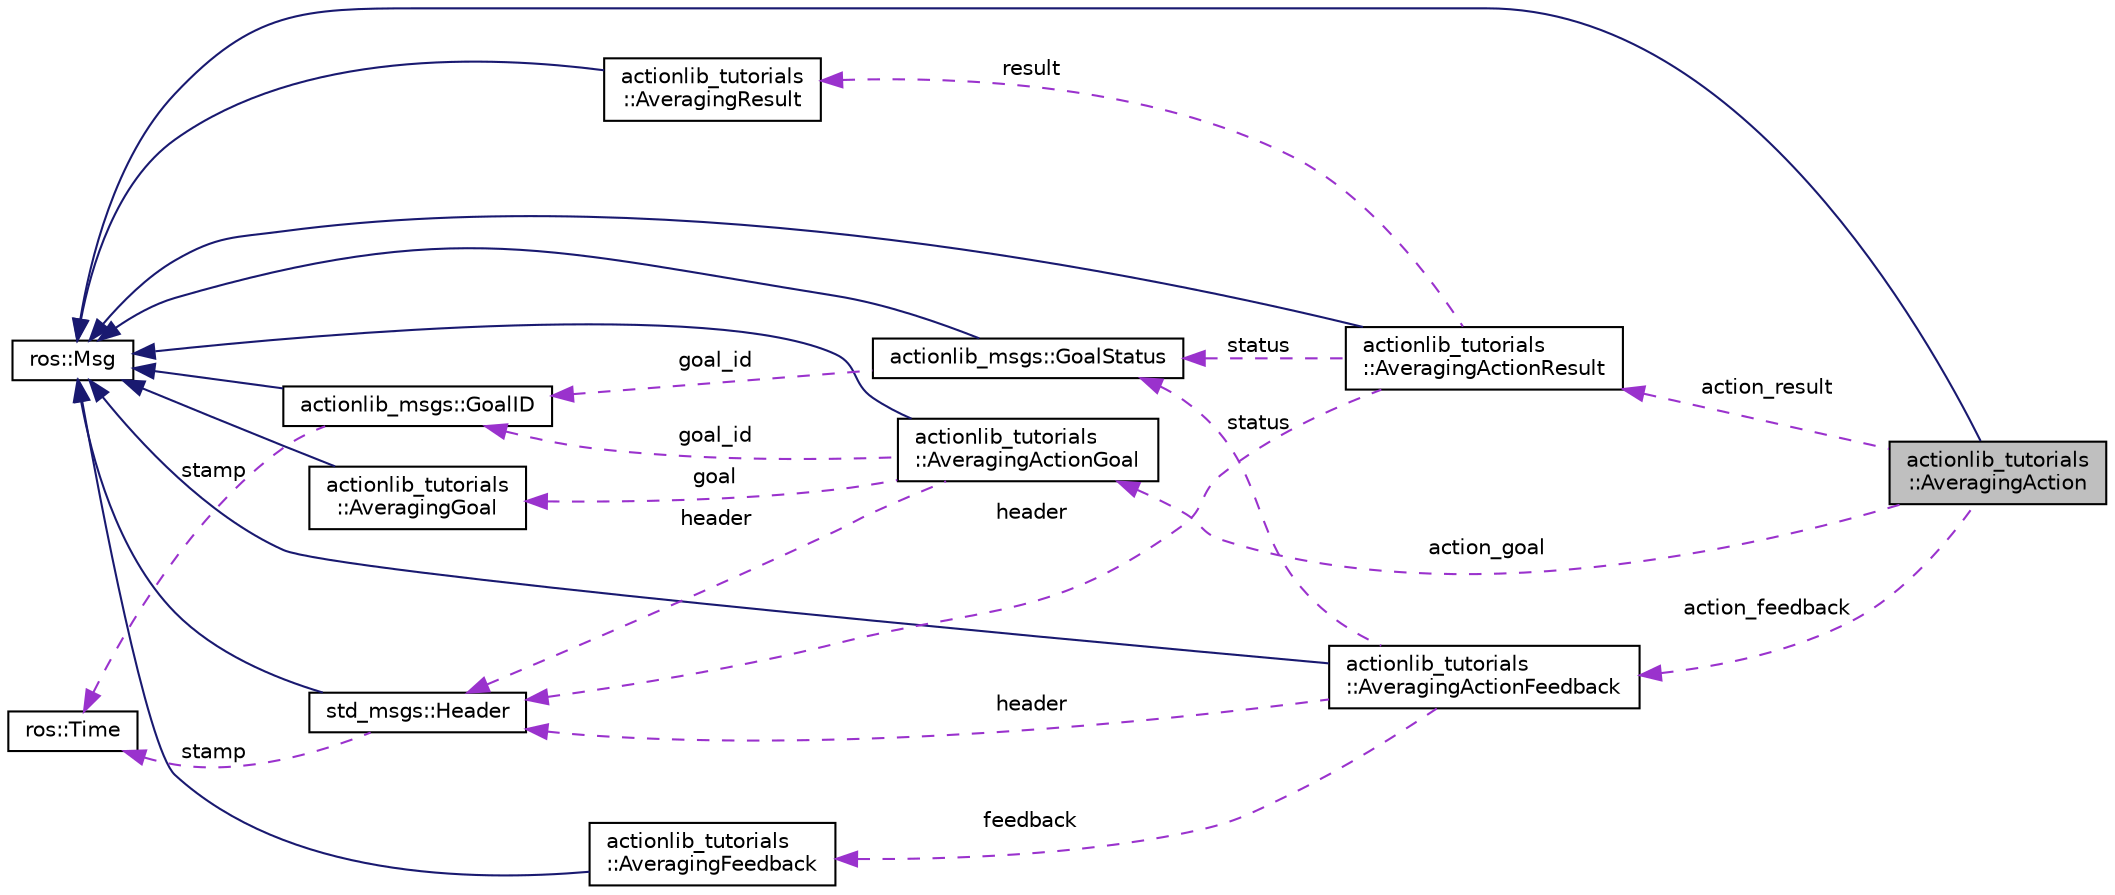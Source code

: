digraph "actionlib_tutorials::AveragingAction"
{
  edge [fontname="Helvetica",fontsize="10",labelfontname="Helvetica",labelfontsize="10"];
  node [fontname="Helvetica",fontsize="10",shape=record];
  rankdir="LR";
  Node1 [label="actionlib_tutorials\l::AveragingAction",height=0.2,width=0.4,color="black", fillcolor="grey75", style="filled" fontcolor="black"];
  Node2 -> Node1 [dir="back",color="midnightblue",fontsize="10",style="solid",fontname="Helvetica"];
  Node2 [label="ros::Msg",height=0.2,width=0.4,color="black", fillcolor="white", style="filled",URL="$classros_1_1_msg.html"];
  Node3 -> Node1 [dir="back",color="darkorchid3",fontsize="10",style="dashed",label=" action_goal" ,fontname="Helvetica"];
  Node3 [label="actionlib_tutorials\l::AveragingActionGoal",height=0.2,width=0.4,color="black", fillcolor="white", style="filled",URL="$classactionlib__tutorials_1_1_averaging_action_goal.html"];
  Node2 -> Node3 [dir="back",color="midnightblue",fontsize="10",style="solid",fontname="Helvetica"];
  Node4 -> Node3 [dir="back",color="darkorchid3",fontsize="10",style="dashed",label=" goal" ,fontname="Helvetica"];
  Node4 [label="actionlib_tutorials\l::AveragingGoal",height=0.2,width=0.4,color="black", fillcolor="white", style="filled",URL="$classactionlib__tutorials_1_1_averaging_goal.html"];
  Node2 -> Node4 [dir="back",color="midnightblue",fontsize="10",style="solid",fontname="Helvetica"];
  Node5 -> Node3 [dir="back",color="darkorchid3",fontsize="10",style="dashed",label=" goal_id" ,fontname="Helvetica"];
  Node5 [label="actionlib_msgs::GoalID",height=0.2,width=0.4,color="black", fillcolor="white", style="filled",URL="$classactionlib__msgs_1_1_goal_i_d.html"];
  Node2 -> Node5 [dir="back",color="midnightblue",fontsize="10",style="solid",fontname="Helvetica"];
  Node6 -> Node5 [dir="back",color="darkorchid3",fontsize="10",style="dashed",label=" stamp" ,fontname="Helvetica"];
  Node6 [label="ros::Time",height=0.2,width=0.4,color="black", fillcolor="white", style="filled",URL="$classros_1_1_time.html"];
  Node7 -> Node3 [dir="back",color="darkorchid3",fontsize="10",style="dashed",label=" header" ,fontname="Helvetica"];
  Node7 [label="std_msgs::Header",height=0.2,width=0.4,color="black", fillcolor="white", style="filled",URL="$classstd__msgs_1_1_header.html"];
  Node2 -> Node7 [dir="back",color="midnightblue",fontsize="10",style="solid",fontname="Helvetica"];
  Node6 -> Node7 [dir="back",color="darkorchid3",fontsize="10",style="dashed",label=" stamp" ,fontname="Helvetica"];
  Node8 -> Node1 [dir="back",color="darkorchid3",fontsize="10",style="dashed",label=" action_result" ,fontname="Helvetica"];
  Node8 [label="actionlib_tutorials\l::AveragingActionResult",height=0.2,width=0.4,color="black", fillcolor="white", style="filled",URL="$classactionlib__tutorials_1_1_averaging_action_result.html"];
  Node2 -> Node8 [dir="back",color="midnightblue",fontsize="10",style="solid",fontname="Helvetica"];
  Node9 -> Node8 [dir="back",color="darkorchid3",fontsize="10",style="dashed",label=" status" ,fontname="Helvetica"];
  Node9 [label="actionlib_msgs::GoalStatus",height=0.2,width=0.4,color="black", fillcolor="white", style="filled",URL="$classactionlib__msgs_1_1_goal_status.html"];
  Node2 -> Node9 [dir="back",color="midnightblue",fontsize="10",style="solid",fontname="Helvetica"];
  Node5 -> Node9 [dir="back",color="darkorchid3",fontsize="10",style="dashed",label=" goal_id" ,fontname="Helvetica"];
  Node7 -> Node8 [dir="back",color="darkorchid3",fontsize="10",style="dashed",label=" header" ,fontname="Helvetica"];
  Node10 -> Node8 [dir="back",color="darkorchid3",fontsize="10",style="dashed",label=" result" ,fontname="Helvetica"];
  Node10 [label="actionlib_tutorials\l::AveragingResult",height=0.2,width=0.4,color="black", fillcolor="white", style="filled",URL="$classactionlib__tutorials_1_1_averaging_result.html"];
  Node2 -> Node10 [dir="back",color="midnightblue",fontsize="10",style="solid",fontname="Helvetica"];
  Node11 -> Node1 [dir="back",color="darkorchid3",fontsize="10",style="dashed",label=" action_feedback" ,fontname="Helvetica"];
  Node11 [label="actionlib_tutorials\l::AveragingActionFeedback",height=0.2,width=0.4,color="black", fillcolor="white", style="filled",URL="$classactionlib__tutorials_1_1_averaging_action_feedback.html"];
  Node2 -> Node11 [dir="back",color="midnightblue",fontsize="10",style="solid",fontname="Helvetica"];
  Node12 -> Node11 [dir="back",color="darkorchid3",fontsize="10",style="dashed",label=" feedback" ,fontname="Helvetica"];
  Node12 [label="actionlib_tutorials\l::AveragingFeedback",height=0.2,width=0.4,color="black", fillcolor="white", style="filled",URL="$classactionlib__tutorials_1_1_averaging_feedback.html"];
  Node2 -> Node12 [dir="back",color="midnightblue",fontsize="10",style="solid",fontname="Helvetica"];
  Node9 -> Node11 [dir="back",color="darkorchid3",fontsize="10",style="dashed",label=" status" ,fontname="Helvetica"];
  Node7 -> Node11 [dir="back",color="darkorchid3",fontsize="10",style="dashed",label=" header" ,fontname="Helvetica"];
}
